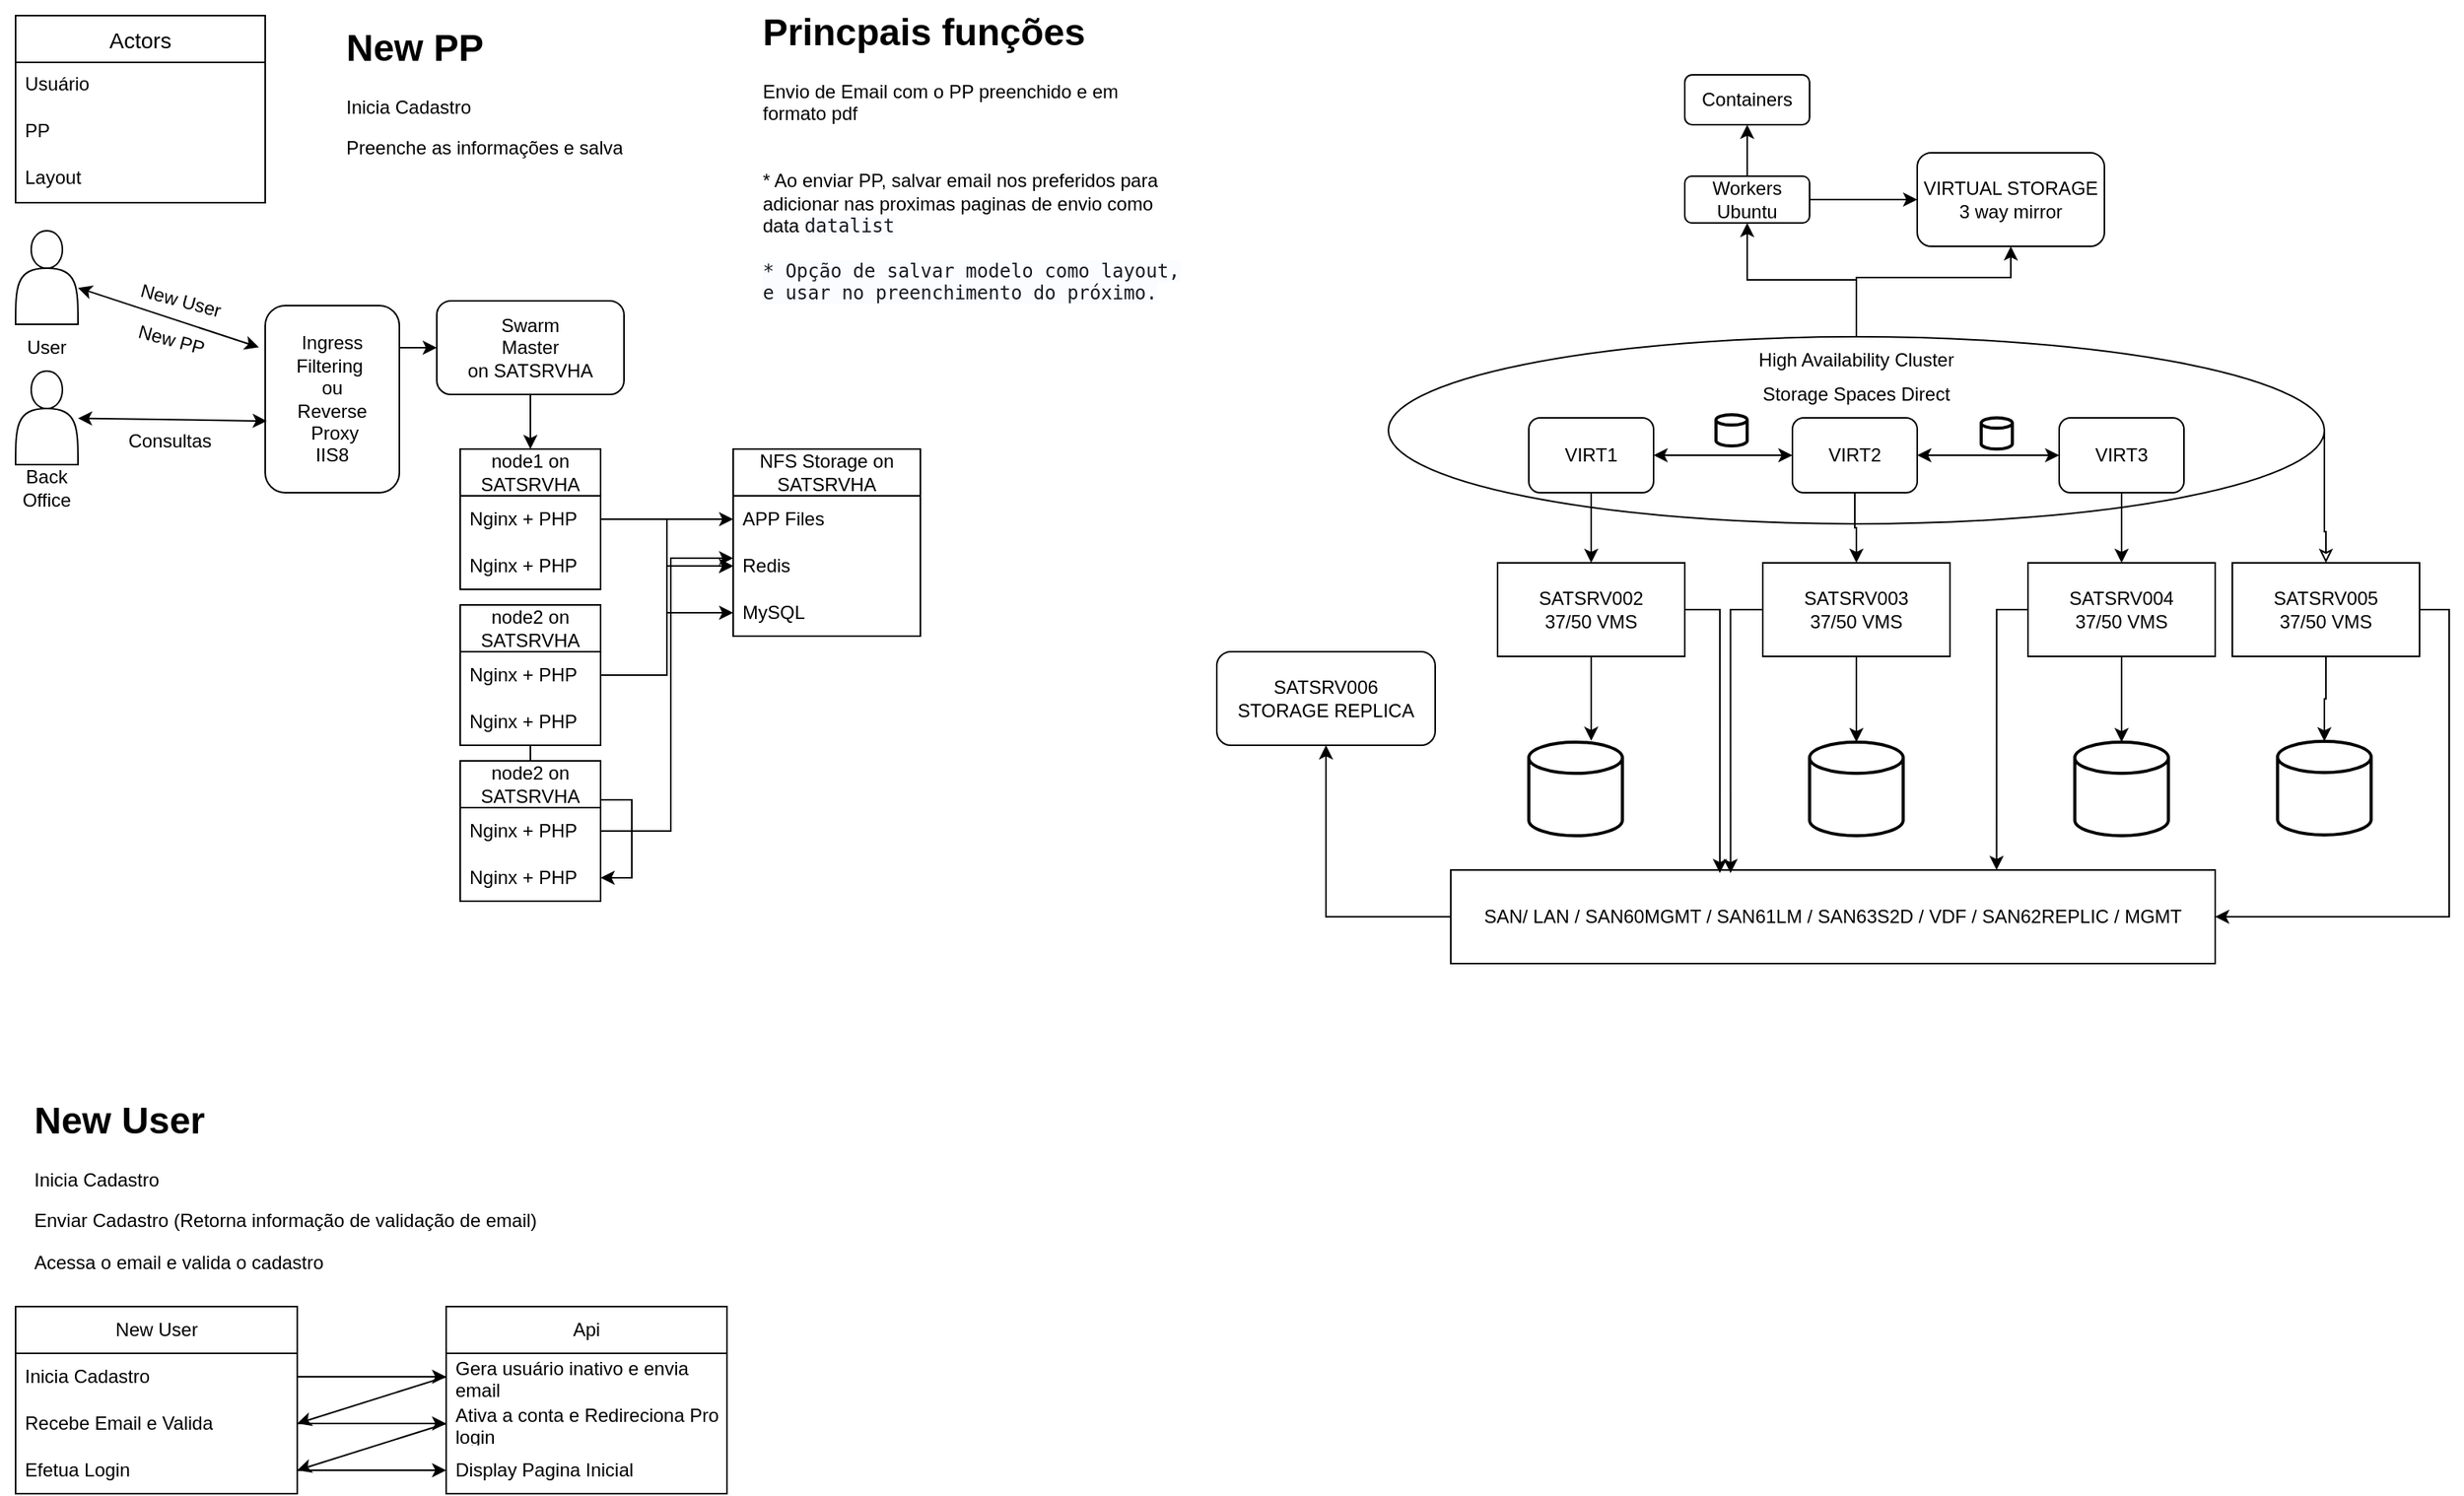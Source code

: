 <mxfile version="26.0.10">
  <diagram name="Página-1" id="sRb1VMFzk7k9GQqIcpJP">
    <mxGraphModel dx="1434" dy="738" grid="1" gridSize="10" guides="1" tooltips="1" connect="1" arrows="1" fold="1" page="1" pageScale="1" pageWidth="827" pageHeight="1169" math="0" shadow="0">
      <root>
        <mxCell id="0" />
        <mxCell id="1" parent="0" />
        <mxCell id="ARVa0btEPRFmbiTW9nYL-86" value="" style="ellipse;whiteSpace=wrap;html=1;fillColor=none;" parent="1" vertex="1">
          <mxGeometry x="960" y="228" width="600" height="120" as="geometry" />
        </mxCell>
        <mxCell id="Wn1Gz2yx4NgpHpHnQSWB-1" value="&lt;div&gt;Ingress Filtering&amp;nbsp;&lt;/div&gt;&lt;div&gt;ou&lt;/div&gt;&lt;div&gt;Reverse&lt;/div&gt;&lt;div&gt;&lt;span style=&quot;background-color: transparent; color: light-dark(rgb(0, 0, 0), rgb(255, 255, 255));&quot;&gt;&amp;nbsp;Proxy&lt;/span&gt;&lt;/div&gt;&lt;div&gt;&lt;span style=&quot;background-color: transparent; color: light-dark(rgb(0, 0, 0), rgb(255, 255, 255));&quot;&gt;IIS8&lt;/span&gt;&lt;/div&gt;" style="rounded=1;whiteSpace=wrap;html=1;" parent="1" vertex="1">
          <mxGeometry x="240" y="208" width="86" height="120" as="geometry" />
        </mxCell>
        <mxCell id="Wn1Gz2yx4NgpHpHnQSWB-8" style="rounded=0;orthogonalLoop=1;jettySize=auto;html=1;entryX=-0.047;entryY=0.223;entryDx=0;entryDy=0;entryPerimeter=0;startArrow=classic;startFill=1;" parent="1" source="Wn1Gz2yx4NgpHpHnQSWB-6" target="Wn1Gz2yx4NgpHpHnQSWB-1" edge="1">
          <mxGeometry relative="1" as="geometry" />
        </mxCell>
        <mxCell id="Wn1Gz2yx4NgpHpHnQSWB-10" value="New User" style="text;html=1;align=center;verticalAlign=middle;whiteSpace=wrap;rounded=0;rotation=15;" parent="1" vertex="1">
          <mxGeometry x="151.29" y="195" width="70" height="20" as="geometry" />
        </mxCell>
        <mxCell id="ARVa0btEPRFmbiTW9nYL-18" style="edgeStyle=orthogonalEdgeStyle;rounded=0;orthogonalLoop=1;jettySize=auto;html=1;entryX=0.5;entryY=0;entryDx=0;entryDy=0;" parent="1" source="Wn1Gz2yx4NgpHpHnQSWB-64" target="ARVa0btEPRFmbiTW9nYL-1" edge="1">
          <mxGeometry relative="1" as="geometry" />
        </mxCell>
        <mxCell id="Wn1Gz2yx4NgpHpHnQSWB-64" value="Swarm&lt;div&gt;Master&lt;/div&gt;&lt;div&gt;on SATSRVHA&lt;/div&gt;" style="rounded=1;whiteSpace=wrap;html=1;" parent="1" vertex="1">
          <mxGeometry x="350" y="205" width="120" height="60" as="geometry" />
        </mxCell>
        <mxCell id="Wn1Gz2yx4NgpHpHnQSWB-68" style="edgeStyle=orthogonalEdgeStyle;rounded=0;orthogonalLoop=1;jettySize=auto;html=1;entryX=1;entryY=0.225;entryDx=0;entryDy=0;entryPerimeter=0;startArrow=classic;startFill=1;endArrow=none;endFill=0;" parent="1" source="Wn1Gz2yx4NgpHpHnQSWB-64" target="Wn1Gz2yx4NgpHpHnQSWB-1" edge="1">
          <mxGeometry relative="1" as="geometry" />
        </mxCell>
        <mxCell id="upmeUNGwV4wzVVxZJevL-4" value="Actors" style="swimlane;fontStyle=0;childLayout=stackLayout;horizontal=1;startSize=30;horizontalStack=0;resizeParent=1;resizeParentMax=0;resizeLast=0;collapsible=1;marginBottom=0;align=center;fontSize=14;swimlaneLine=1;resizable=1;container=1;" parent="1" vertex="1">
          <mxGeometry x="80" y="22" width="160" height="120" as="geometry" />
        </mxCell>
        <mxCell id="upmeUNGwV4wzVVxZJevL-5" value="Usuário" style="text;strokeColor=none;fillColor=none;spacingLeft=4;spacingRight=4;overflow=hidden;rotatable=0;points=[[0,0.5],[1,0.5]];portConstraint=eastwest;fontSize=12;whiteSpace=wrap;html=1;" parent="upmeUNGwV4wzVVxZJevL-4" vertex="1">
          <mxGeometry y="30" width="160" height="30" as="geometry" />
        </mxCell>
        <mxCell id="upmeUNGwV4wzVVxZJevL-6" value="PP" style="text;strokeColor=none;fillColor=none;spacingLeft=4;spacingRight=4;overflow=hidden;rotatable=0;points=[[0,0.5],[1,0.5]];portConstraint=eastwest;fontSize=12;whiteSpace=wrap;html=1;" parent="upmeUNGwV4wzVVxZJevL-4" vertex="1">
          <mxGeometry y="60" width="160" height="30" as="geometry" />
        </mxCell>
        <mxCell id="upmeUNGwV4wzVVxZJevL-7" value="Layout" style="text;strokeColor=none;fillColor=none;spacingLeft=4;spacingRight=4;overflow=hidden;rotatable=0;points=[[0,0.5],[1,0.5]];portConstraint=eastwest;fontSize=12;whiteSpace=wrap;html=1;" parent="upmeUNGwV4wzVVxZJevL-4" vertex="1">
          <mxGeometry y="90" width="160" height="30" as="geometry" />
        </mxCell>
        <mxCell id="upmeUNGwV4wzVVxZJevL-9" style="rounded=0;orthogonalLoop=1;jettySize=auto;html=1;entryX=0.012;entryY=0.617;entryDx=0;entryDy=0;entryPerimeter=0;startArrow=classic;startFill=1;" parent="1" source="upmeUNGwV4wzVVxZJevL-1" target="Wn1Gz2yx4NgpHpHnQSWB-1" edge="1">
          <mxGeometry relative="1" as="geometry" />
        </mxCell>
        <mxCell id="upmeUNGwV4wzVVxZJevL-10" value="Consultas" style="text;html=1;align=center;verticalAlign=middle;whiteSpace=wrap;rounded=0;rotation=0;" parent="1" vertex="1">
          <mxGeometry x="133.22" y="283.44" width="92.42" height="23.12" as="geometry" />
        </mxCell>
        <mxCell id="upmeUNGwV4wzVVxZJevL-23" value="" style="group" parent="1" vertex="1" connectable="0">
          <mxGeometry x="70" y="250" width="60" height="90" as="geometry" />
        </mxCell>
        <mxCell id="upmeUNGwV4wzVVxZJevL-1" value="" style="shape=actor;whiteSpace=wrap;html=1;movable=1;resizable=1;rotatable=1;deletable=1;editable=1;locked=0;connectable=1;" parent="upmeUNGwV4wzVVxZJevL-23" vertex="1">
          <mxGeometry x="10" width="40" height="60" as="geometry" />
        </mxCell>
        <mxCell id="upmeUNGwV4wzVVxZJevL-2" value="Back Office" style="text;html=1;align=center;verticalAlign=middle;whiteSpace=wrap;rounded=0;movable=1;resizable=1;rotatable=1;deletable=1;editable=1;locked=0;connectable=1;" parent="upmeUNGwV4wzVVxZJevL-23" vertex="1">
          <mxGeometry y="60" width="60" height="30" as="geometry" />
        </mxCell>
        <mxCell id="upmeUNGwV4wzVVxZJevL-24" value="" style="group" parent="1" vertex="1" connectable="0">
          <mxGeometry x="70" y="160" width="60" height="90" as="geometry" />
        </mxCell>
        <mxCell id="Wn1Gz2yx4NgpHpHnQSWB-6" value="" style="shape=actor;whiteSpace=wrap;html=1;" parent="upmeUNGwV4wzVVxZJevL-24" vertex="1">
          <mxGeometry x="10" width="40" height="60" as="geometry" />
        </mxCell>
        <mxCell id="Wn1Gz2yx4NgpHpHnQSWB-7" value="User" style="text;html=1;align=center;verticalAlign=middle;whiteSpace=wrap;rounded=0;" parent="upmeUNGwV4wzVVxZJevL-24" vertex="1">
          <mxGeometry y="60" width="60" height="30" as="geometry" />
        </mxCell>
        <mxCell id="upmeUNGwV4wzVVxZJevL-35" value="New PP" style="text;html=1;align=center;verticalAlign=middle;whiteSpace=wrap;rounded=0;rotation=15;" parent="1" vertex="1">
          <mxGeometry x="137.58" y="220" width="83.71" height="20" as="geometry" />
        </mxCell>
        <mxCell id="CH-ot6qZyjlO4fEg6qcQ-2" value="&lt;h1 style=&quot;margin-top: 0px;&quot;&gt;New User&lt;/h1&gt;&lt;p&gt;Inicia Cadastro&lt;/p&gt;&lt;p&gt;Enviar Cadastro (Retorna informação de validação de email)&lt;/p&gt;&lt;p&gt;Acessa o email e valida o cadastro&lt;/p&gt;" style="text;html=1;whiteSpace=wrap;overflow=hidden;rounded=0;" parent="1" vertex="1">
          <mxGeometry x="90" y="710" width="340" height="130" as="geometry" />
        </mxCell>
        <mxCell id="CH-ot6qZyjlO4fEg6qcQ-4" value="&lt;h1 style=&quot;margin-top: 0px;&quot;&gt;Princpais funções&lt;/h1&gt;&lt;div&gt;Envio de Email com o PP preenchido e em formato pdf&amp;nbsp;&lt;/div&gt;&lt;div&gt;&lt;br&gt;&lt;/div&gt;&lt;div&gt;&lt;br&gt;&lt;/div&gt;&lt;div&gt;* Ao enviar PP, salvar email nos preferidos para adicionar nas proximas paginas de envio como data&amp;nbsp;&lt;span style=&quot;background-color: rgb(250, 252, 255); color: rgb(23, 28, 31); font-family: monospace; white-space-collapse: preserve;&quot;&gt;datalist&lt;/span&gt;&lt;/div&gt;&lt;div&gt;&lt;span style=&quot;background-color: rgb(250, 252, 255); color: rgb(23, 28, 31); font-family: monospace; white-space-collapse: preserve;&quot;&gt;&lt;br&gt;&lt;/span&gt;&lt;/div&gt;&lt;div&gt;&lt;span style=&quot;background-color: rgb(250, 252, 255); color: rgb(23, 28, 31); font-family: monospace; white-space-collapse: preserve;&quot;&gt;* Opção de salvar modelo como layout, e usar no preenchimento do próximo.&lt;/span&gt;&lt;/div&gt;" style="text;html=1;whiteSpace=wrap;overflow=hidden;rounded=0;" parent="1" vertex="1">
          <mxGeometry x="557" y="12" width="270" height="208" as="geometry" />
        </mxCell>
        <mxCell id="ARVa0btEPRFmbiTW9nYL-1" value="node1 on SATSRVHA" style="swimlane;fontStyle=0;childLayout=stackLayout;horizontal=1;startSize=30;horizontalStack=0;resizeParent=1;resizeParentMax=0;resizeLast=0;collapsible=1;marginBottom=0;whiteSpace=wrap;html=1;" parent="1" vertex="1">
          <mxGeometry x="365" y="300" width="90" height="90" as="geometry" />
        </mxCell>
        <mxCell id="ARVa0btEPRFmbiTW9nYL-2" value="Nginx + PHP" style="text;strokeColor=none;fillColor=none;align=left;verticalAlign=middle;spacingLeft=4;spacingRight=4;overflow=hidden;points=[[0,0.5],[1,0.5]];portConstraint=eastwest;rotatable=0;whiteSpace=wrap;html=1;" parent="ARVa0btEPRFmbiTW9nYL-1" vertex="1">
          <mxGeometry y="30" width="90" height="30" as="geometry" />
        </mxCell>
        <mxCell id="ARVa0btEPRFmbiTW9nYL-57" value="Nginx + PHP" style="text;strokeColor=none;fillColor=none;align=left;verticalAlign=middle;spacingLeft=4;spacingRight=4;overflow=hidden;points=[[0,0.5],[1,0.5]];portConstraint=eastwest;rotatable=0;whiteSpace=wrap;html=1;" parent="ARVa0btEPRFmbiTW9nYL-1" vertex="1">
          <mxGeometry y="60" width="90" height="30" as="geometry" />
        </mxCell>
        <mxCell id="ARVa0btEPRFmbiTW9nYL-10" value="NFS Storage on&lt;div&gt;SATSRVHA&lt;/div&gt;" style="swimlane;fontStyle=0;childLayout=stackLayout;horizontal=1;startSize=30;horizontalStack=0;resizeParent=1;resizeParentMax=0;resizeLast=0;collapsible=1;marginBottom=0;whiteSpace=wrap;html=1;" parent="1" vertex="1">
          <mxGeometry x="540" y="300" width="120" height="120" as="geometry" />
        </mxCell>
        <mxCell id="ARVa0btEPRFmbiTW9nYL-12" value="APP Files" style="text;strokeColor=none;fillColor=none;align=left;verticalAlign=middle;spacingLeft=4;spacingRight=4;overflow=hidden;points=[[0,0.5],[1,0.5]];portConstraint=eastwest;rotatable=0;whiteSpace=wrap;html=1;" parent="ARVa0btEPRFmbiTW9nYL-10" vertex="1">
          <mxGeometry y="30" width="120" height="30" as="geometry" />
        </mxCell>
        <mxCell id="ARVa0btEPRFmbiTW9nYL-13" value="Redis" style="text;strokeColor=none;fillColor=none;align=left;verticalAlign=middle;spacingLeft=4;spacingRight=4;overflow=hidden;points=[[0,0.5],[1,0.5]];portConstraint=eastwest;rotatable=0;whiteSpace=wrap;html=1;" parent="ARVa0btEPRFmbiTW9nYL-10" vertex="1">
          <mxGeometry y="60" width="120" height="30" as="geometry" />
        </mxCell>
        <mxCell id="ARVa0btEPRFmbiTW9nYL-44" value="MySQL" style="text;strokeColor=none;fillColor=none;align=left;verticalAlign=middle;spacingLeft=4;spacingRight=4;overflow=hidden;points=[[0,0.5],[1,0.5]];portConstraint=eastwest;rotatable=0;whiteSpace=wrap;html=1;" parent="ARVa0btEPRFmbiTW9nYL-10" vertex="1">
          <mxGeometry y="90" width="120" height="30" as="geometry" />
        </mxCell>
        <mxCell id="ARVa0btEPRFmbiTW9nYL-14" style="edgeStyle=orthogonalEdgeStyle;rounded=0;orthogonalLoop=1;jettySize=auto;html=1;exitX=1;exitY=0.5;exitDx=0;exitDy=0;entryX=0;entryY=0.5;entryDx=0;entryDy=0;startArrow=none;startFill=0;" parent="1" source="ARVa0btEPRFmbiTW9nYL-2" target="ARVa0btEPRFmbiTW9nYL-12" edge="1">
          <mxGeometry relative="1" as="geometry" />
        </mxCell>
        <mxCell id="ARVa0btEPRFmbiTW9nYL-45" style="edgeStyle=orthogonalEdgeStyle;rounded=0;orthogonalLoop=1;jettySize=auto;html=1;entryX=0;entryY=0.5;entryDx=0;entryDy=0;" parent="1" source="ARVa0btEPRFmbiTW9nYL-2" target="ARVa0btEPRFmbiTW9nYL-13" edge="1">
          <mxGeometry relative="1" as="geometry" />
        </mxCell>
        <mxCell id="ARVa0btEPRFmbiTW9nYL-46" style="edgeStyle=orthogonalEdgeStyle;rounded=0;orthogonalLoop=1;jettySize=auto;html=1;exitX=1;exitY=0.5;exitDx=0;exitDy=0;entryX=0;entryY=0.5;entryDx=0;entryDy=0;startArrow=none;startFill=0;" parent="1" source="ARVa0btEPRFmbiTW9nYL-2" target="ARVa0btEPRFmbiTW9nYL-44" edge="1">
          <mxGeometry relative="1" as="geometry" />
        </mxCell>
        <mxCell id="ARVa0btEPRFmbiTW9nYL-63" value="" style="edgeStyle=orthogonalEdgeStyle;rounded=0;orthogonalLoop=1;jettySize=auto;html=1;" parent="1" source="ARVa0btEPRFmbiTW9nYL-47" target="ARVa0btEPRFmbiTW9nYL-61" edge="1">
          <mxGeometry relative="1" as="geometry" />
        </mxCell>
        <mxCell id="ARVa0btEPRFmbiTW9nYL-47" value="node2 on SATSRVHA" style="swimlane;fontStyle=0;childLayout=stackLayout;horizontal=1;startSize=30;horizontalStack=0;resizeParent=1;resizeParentMax=0;resizeLast=0;collapsible=1;marginBottom=0;whiteSpace=wrap;html=1;" parent="1" vertex="1">
          <mxGeometry x="365" y="400" width="90" height="90" as="geometry" />
        </mxCell>
        <mxCell id="ARVa0btEPRFmbiTW9nYL-48" value="Nginx + PHP" style="text;strokeColor=none;fillColor=none;align=left;verticalAlign=middle;spacingLeft=4;spacingRight=4;overflow=hidden;points=[[0,0.5],[1,0.5]];portConstraint=eastwest;rotatable=0;whiteSpace=wrap;html=1;" parent="ARVa0btEPRFmbiTW9nYL-47" vertex="1">
          <mxGeometry y="30" width="90" height="30" as="geometry" />
        </mxCell>
        <mxCell id="ARVa0btEPRFmbiTW9nYL-51" value="Nginx + PHP" style="text;strokeColor=none;fillColor=none;align=left;verticalAlign=middle;spacingLeft=4;spacingRight=4;overflow=hidden;points=[[0,0.5],[1,0.5]];portConstraint=eastwest;rotatable=0;whiteSpace=wrap;html=1;" parent="ARVa0btEPRFmbiTW9nYL-47" vertex="1">
          <mxGeometry y="60" width="90" height="30" as="geometry" />
        </mxCell>
        <mxCell id="ARVa0btEPRFmbiTW9nYL-58" style="edgeStyle=orthogonalEdgeStyle;rounded=0;orthogonalLoop=1;jettySize=auto;html=1;entryX=0;entryY=0.5;entryDx=0;entryDy=0;" parent="1" source="ARVa0btEPRFmbiTW9nYL-48" target="ARVa0btEPRFmbiTW9nYL-13" edge="1">
          <mxGeometry relative="1" as="geometry" />
        </mxCell>
        <mxCell id="ARVa0btEPRFmbiTW9nYL-59" value="node2 on SATSRVHA" style="swimlane;fontStyle=0;childLayout=stackLayout;horizontal=1;startSize=30;horizontalStack=0;resizeParent=1;resizeParentMax=0;resizeLast=0;collapsible=1;marginBottom=0;whiteSpace=wrap;html=1;" parent="1" vertex="1">
          <mxGeometry x="365" y="500" width="90" height="90" as="geometry" />
        </mxCell>
        <mxCell id="ARVa0btEPRFmbiTW9nYL-60" value="Nginx + PHP" style="text;strokeColor=none;fillColor=none;align=left;verticalAlign=middle;spacingLeft=4;spacingRight=4;overflow=hidden;points=[[0,0.5],[1,0.5]];portConstraint=eastwest;rotatable=0;whiteSpace=wrap;html=1;" parent="ARVa0btEPRFmbiTW9nYL-59" vertex="1">
          <mxGeometry y="30" width="90" height="30" as="geometry" />
        </mxCell>
        <mxCell id="ARVa0btEPRFmbiTW9nYL-61" value="Nginx + PHP" style="text;strokeColor=none;fillColor=none;align=left;verticalAlign=middle;spacingLeft=4;spacingRight=4;overflow=hidden;points=[[0,0.5],[1,0.5]];portConstraint=eastwest;rotatable=0;whiteSpace=wrap;html=1;" parent="ARVa0btEPRFmbiTW9nYL-59" vertex="1">
          <mxGeometry y="60" width="90" height="30" as="geometry" />
        </mxCell>
        <mxCell id="ARVa0btEPRFmbiTW9nYL-62" style="edgeStyle=orthogonalEdgeStyle;rounded=0;orthogonalLoop=1;jettySize=auto;html=1;" parent="1" source="ARVa0btEPRFmbiTW9nYL-60" edge="1">
          <mxGeometry relative="1" as="geometry">
            <mxPoint x="540" y="370" as="targetPoint" />
            <Array as="points">
              <mxPoint x="500" y="545" />
              <mxPoint x="500" y="370" />
            </Array>
          </mxGeometry>
        </mxCell>
        <mxCell id="ARVa0btEPRFmbiTW9nYL-64" value="SATSRV002&lt;div&gt;37/50 VMS&lt;/div&gt;" style="rounded=0;whiteSpace=wrap;html=1;" parent="1" vertex="1">
          <mxGeometry x="1030" y="373" width="120" height="60" as="geometry" />
        </mxCell>
        <mxCell id="ARVa0btEPRFmbiTW9nYL-65" value="SATSRV003&lt;div&gt;37/50 VMS&lt;/div&gt;" style="rounded=0;whiteSpace=wrap;html=1;" parent="1" vertex="1">
          <mxGeometry x="1200" y="373" width="120" height="60" as="geometry" />
        </mxCell>
        <mxCell id="ARVa0btEPRFmbiTW9nYL-66" value="SATSRV004&lt;div&gt;37/50 VMS&lt;/div&gt;" style="rounded=0;whiteSpace=wrap;html=1;" parent="1" vertex="1">
          <mxGeometry x="1370" y="373" width="120" height="60" as="geometry" />
        </mxCell>
        <mxCell id="ARVa0btEPRFmbiTW9nYL-71" style="edgeStyle=orthogonalEdgeStyle;rounded=0;orthogonalLoop=1;jettySize=auto;html=1;entryX=0.5;entryY=0;entryDx=0;entryDy=0;" parent="1" source="ARVa0btEPRFmbiTW9nYL-68" target="ARVa0btEPRFmbiTW9nYL-64" edge="1">
          <mxGeometry relative="1" as="geometry" />
        </mxCell>
        <mxCell id="ARVa0btEPRFmbiTW9nYL-68" value="VIRT1" style="rounded=1;whiteSpace=wrap;html=1;" parent="1" vertex="1">
          <mxGeometry x="1050" y="280" width="80" height="48" as="geometry" />
        </mxCell>
        <mxCell id="ARVa0btEPRFmbiTW9nYL-80" style="edgeStyle=orthogonalEdgeStyle;rounded=0;orthogonalLoop=1;jettySize=auto;html=1;entryX=0;entryY=0.5;entryDx=0;entryDy=0;startArrow=classic;startFill=1;" parent="1" source="ARVa0btEPRFmbiTW9nYL-69" target="ARVa0btEPRFmbiTW9nYL-70" edge="1">
          <mxGeometry relative="1" as="geometry" />
        </mxCell>
        <mxCell id="ARVa0btEPRFmbiTW9nYL-81" style="edgeStyle=orthogonalEdgeStyle;rounded=0;orthogonalLoop=1;jettySize=auto;html=1;entryX=1;entryY=0.5;entryDx=0;entryDy=0;startArrow=classic;startFill=1;" parent="1" source="ARVa0btEPRFmbiTW9nYL-69" target="ARVa0btEPRFmbiTW9nYL-68" edge="1">
          <mxGeometry relative="1" as="geometry" />
        </mxCell>
        <mxCell id="ARVa0btEPRFmbiTW9nYL-82" style="edgeStyle=orthogonalEdgeStyle;rounded=0;orthogonalLoop=1;jettySize=auto;html=1;entryX=0.5;entryY=0;entryDx=0;entryDy=0;" parent="1" source="ARVa0btEPRFmbiTW9nYL-69" target="ARVa0btEPRFmbiTW9nYL-65" edge="1">
          <mxGeometry relative="1" as="geometry" />
        </mxCell>
        <mxCell id="ARVa0btEPRFmbiTW9nYL-69" value="VIRT2" style="rounded=1;whiteSpace=wrap;html=1;" parent="1" vertex="1">
          <mxGeometry x="1219" y="280" width="80" height="48" as="geometry" />
        </mxCell>
        <mxCell id="ARVa0btEPRFmbiTW9nYL-73" style="edgeStyle=orthogonalEdgeStyle;rounded=0;orthogonalLoop=1;jettySize=auto;html=1;" parent="1" source="ARVa0btEPRFmbiTW9nYL-70" target="ARVa0btEPRFmbiTW9nYL-66" edge="1">
          <mxGeometry relative="1" as="geometry" />
        </mxCell>
        <mxCell id="ARVa0btEPRFmbiTW9nYL-70" value="VIRT3" style="rounded=1;whiteSpace=wrap;html=1;" parent="1" vertex="1">
          <mxGeometry x="1390" y="280" width="80" height="48" as="geometry" />
        </mxCell>
        <mxCell id="ARVa0btEPRFmbiTW9nYL-74" value="" style="strokeWidth=2;html=1;shape=mxgraph.flowchart.database;whiteSpace=wrap;" parent="1" vertex="1">
          <mxGeometry x="1050" y="488" width="60" height="60" as="geometry" />
        </mxCell>
        <mxCell id="ARVa0btEPRFmbiTW9nYL-75" value="" style="strokeWidth=2;html=1;shape=mxgraph.flowchart.database;whiteSpace=wrap;" parent="1" vertex="1">
          <mxGeometry x="1230" y="488" width="60" height="60" as="geometry" />
        </mxCell>
        <mxCell id="ARVa0btEPRFmbiTW9nYL-76" value="" style="strokeWidth=2;html=1;shape=mxgraph.flowchart.database;whiteSpace=wrap;" parent="1" vertex="1">
          <mxGeometry x="1400" y="488" width="60" height="60" as="geometry" />
        </mxCell>
        <mxCell id="ARVa0btEPRFmbiTW9nYL-77" style="edgeStyle=orthogonalEdgeStyle;rounded=0;orthogonalLoop=1;jettySize=auto;html=1;entryX=0.667;entryY=-0.014;entryDx=0;entryDy=0;entryPerimeter=0;" parent="1" source="ARVa0btEPRFmbiTW9nYL-64" target="ARVa0btEPRFmbiTW9nYL-74" edge="1">
          <mxGeometry relative="1" as="geometry" />
        </mxCell>
        <mxCell id="ARVa0btEPRFmbiTW9nYL-78" style="edgeStyle=orthogonalEdgeStyle;rounded=0;orthogonalLoop=1;jettySize=auto;html=1;entryX=0.5;entryY=0;entryDx=0;entryDy=0;entryPerimeter=0;" parent="1" source="ARVa0btEPRFmbiTW9nYL-65" target="ARVa0btEPRFmbiTW9nYL-75" edge="1">
          <mxGeometry relative="1" as="geometry" />
        </mxCell>
        <mxCell id="ARVa0btEPRFmbiTW9nYL-79" style="edgeStyle=orthogonalEdgeStyle;rounded=0;orthogonalLoop=1;jettySize=auto;html=1;entryX=0.5;entryY=0;entryDx=0;entryDy=0;entryPerimeter=0;" parent="1" source="ARVa0btEPRFmbiTW9nYL-66" target="ARVa0btEPRFmbiTW9nYL-76" edge="1">
          <mxGeometry relative="1" as="geometry" />
        </mxCell>
        <mxCell id="ARVa0btEPRFmbiTW9nYL-83" value="" style="strokeWidth=2;html=1;shape=mxgraph.flowchart.database;whiteSpace=wrap;" parent="1" vertex="1">
          <mxGeometry x="1170" y="278" width="20" height="20" as="geometry" />
        </mxCell>
        <mxCell id="ARVa0btEPRFmbiTW9nYL-85" value="" style="strokeWidth=2;html=1;shape=mxgraph.flowchart.database;whiteSpace=wrap;" parent="1" vertex="1">
          <mxGeometry x="1340" y="280" width="20" height="20" as="geometry" />
        </mxCell>
        <mxCell id="ARVa0btEPRFmbiTW9nYL-87" value="VIRTUAL STORAGE&lt;div&gt;3 way mirror&lt;/div&gt;" style="rounded=1;whiteSpace=wrap;html=1;" parent="1" vertex="1">
          <mxGeometry x="1299" y="110" width="120" height="60" as="geometry" />
        </mxCell>
        <mxCell id="ARVa0btEPRFmbiTW9nYL-89" value="Storage Spaces Direct" style="text;html=1;align=center;verticalAlign=middle;whiteSpace=wrap;rounded=0;" parent="1" vertex="1">
          <mxGeometry x="1190" y="250" width="140" height="30" as="geometry" />
        </mxCell>
        <mxCell id="ARVa0btEPRFmbiTW9nYL-103" style="edgeStyle=orthogonalEdgeStyle;rounded=0;orthogonalLoop=1;jettySize=auto;html=1;entryX=0.5;entryY=1;entryDx=0;entryDy=0;" parent="1" source="ARVa0btEPRFmbiTW9nYL-90" target="ARVa0btEPRFmbiTW9nYL-102" edge="1">
          <mxGeometry relative="1" as="geometry" />
        </mxCell>
        <mxCell id="ARVa0btEPRFmbiTW9nYL-90" value="SAN/ LAN / SAN60MGMT / SAN61LM / SAN63S2D / VDF / SAN62REPLIC / MGMT" style="rounded=0;whiteSpace=wrap;html=1;" parent="1" vertex="1">
          <mxGeometry x="1000" y="570" width="490" height="60" as="geometry" />
        </mxCell>
        <mxCell id="ARVa0btEPRFmbiTW9nYL-93" style="edgeStyle=orthogonalEdgeStyle;rounded=0;orthogonalLoop=1;jettySize=auto;html=1;exitX=0;exitY=0.5;exitDx=0;exitDy=0;entryX=0.714;entryY=0;entryDx=0;entryDy=0;entryPerimeter=0;" parent="1" source="ARVa0btEPRFmbiTW9nYL-66" target="ARVa0btEPRFmbiTW9nYL-90" edge="1">
          <mxGeometry relative="1" as="geometry" />
        </mxCell>
        <mxCell id="ARVa0btEPRFmbiTW9nYL-99" style="edgeStyle=orthogonalEdgeStyle;rounded=0;orthogonalLoop=1;jettySize=auto;html=1;exitX=0.5;exitY=0;exitDx=0;exitDy=0;entryX=0.5;entryY=1;entryDx=0;entryDy=0;" parent="1" source="ARVa0btEPRFmbiTW9nYL-94" target="ARVa0btEPRFmbiTW9nYL-95" edge="1">
          <mxGeometry relative="1" as="geometry" />
        </mxCell>
        <mxCell id="ARVa0btEPRFmbiTW9nYL-101" style="edgeStyle=orthogonalEdgeStyle;rounded=0;orthogonalLoop=1;jettySize=auto;html=1;" parent="1" source="ARVa0btEPRFmbiTW9nYL-94" target="ARVa0btEPRFmbiTW9nYL-87" edge="1">
          <mxGeometry relative="1" as="geometry">
            <Array as="points">
              <mxPoint x="1260" y="190" />
            </Array>
          </mxGeometry>
        </mxCell>
        <mxCell id="ARVa0btEPRFmbiTW9nYL-94" value="High Availability Cluster" style="text;html=1;align=center;verticalAlign=middle;whiteSpace=wrap;rounded=0;" parent="1" vertex="1">
          <mxGeometry x="1190" y="228" width="140" height="30" as="geometry" />
        </mxCell>
        <mxCell id="ARVa0btEPRFmbiTW9nYL-98" style="edgeStyle=orthogonalEdgeStyle;rounded=0;orthogonalLoop=1;jettySize=auto;html=1;entryX=0.5;entryY=1;entryDx=0;entryDy=0;" parent="1" source="ARVa0btEPRFmbiTW9nYL-95" target="ARVa0btEPRFmbiTW9nYL-97" edge="1">
          <mxGeometry relative="1" as="geometry" />
        </mxCell>
        <mxCell id="ARVa0btEPRFmbiTW9nYL-100" style="edgeStyle=orthogonalEdgeStyle;rounded=0;orthogonalLoop=1;jettySize=auto;html=1;entryX=0;entryY=0.5;entryDx=0;entryDy=0;" parent="1" source="ARVa0btEPRFmbiTW9nYL-95" target="ARVa0btEPRFmbiTW9nYL-87" edge="1">
          <mxGeometry relative="1" as="geometry" />
        </mxCell>
        <mxCell id="ARVa0btEPRFmbiTW9nYL-95" value="Workers&lt;div&gt;Ubuntu&lt;/div&gt;" style="rounded=1;whiteSpace=wrap;html=1;" parent="1" vertex="1">
          <mxGeometry x="1150" y="125" width="80" height="30" as="geometry" />
        </mxCell>
        <mxCell id="ARVa0btEPRFmbiTW9nYL-97" value="Containers" style="rounded=1;whiteSpace=wrap;html=1;" parent="1" vertex="1">
          <mxGeometry x="1150" y="60" width="80" height="32" as="geometry" />
        </mxCell>
        <mxCell id="ARVa0btEPRFmbiTW9nYL-102" value="SATSRV006&lt;div&gt;STORAGE REPLICA&lt;/div&gt;" style="rounded=1;whiteSpace=wrap;html=1;" parent="1" vertex="1">
          <mxGeometry x="850" y="430" width="140" height="60" as="geometry" />
        </mxCell>
        <mxCell id="ARVa0btEPRFmbiTW9nYL-104" style="edgeStyle=orthogonalEdgeStyle;rounded=0;orthogonalLoop=1;jettySize=auto;html=1;exitX=1;exitY=0.5;exitDx=0;exitDy=0;entryX=0.352;entryY=0.033;entryDx=0;entryDy=0;entryPerimeter=0;" parent="1" source="ARVa0btEPRFmbiTW9nYL-64" target="ARVa0btEPRFmbiTW9nYL-90" edge="1">
          <mxGeometry relative="1" as="geometry" />
        </mxCell>
        <mxCell id="ARVa0btEPRFmbiTW9nYL-105" style="edgeStyle=orthogonalEdgeStyle;rounded=0;orthogonalLoop=1;jettySize=auto;html=1;exitX=0;exitY=0.5;exitDx=0;exitDy=0;entryX=0.366;entryY=0.033;entryDx=0;entryDy=0;entryPerimeter=0;" parent="1" source="ARVa0btEPRFmbiTW9nYL-65" target="ARVa0btEPRFmbiTW9nYL-90" edge="1">
          <mxGeometry relative="1" as="geometry" />
        </mxCell>
        <mxCell id="ARVa0btEPRFmbiTW9nYL-111" style="edgeStyle=orthogonalEdgeStyle;rounded=0;orthogonalLoop=1;jettySize=auto;html=1;entryX=1;entryY=0.5;entryDx=0;entryDy=0;" parent="1" source="ARVa0btEPRFmbiTW9nYL-108" target="ARVa0btEPRFmbiTW9nYL-90" edge="1">
          <mxGeometry relative="1" as="geometry">
            <Array as="points">
              <mxPoint x="1640" y="403" />
              <mxPoint x="1640" y="600" />
            </Array>
          </mxGeometry>
        </mxCell>
        <mxCell id="ARVa0btEPRFmbiTW9nYL-114" style="edgeStyle=orthogonalEdgeStyle;rounded=0;orthogonalLoop=1;jettySize=auto;html=1;entryX=1;entryY=0.5;entryDx=0;entryDy=0;startArrow=classic;startFill=0;endArrow=none;" parent="1" source="ARVa0btEPRFmbiTW9nYL-108" target="ARVa0btEPRFmbiTW9nYL-86" edge="1">
          <mxGeometry relative="1" as="geometry">
            <Array as="points">
              <mxPoint x="1561" y="353" />
              <mxPoint x="1560" y="353" />
            </Array>
          </mxGeometry>
        </mxCell>
        <mxCell id="ARVa0btEPRFmbiTW9nYL-108" value="SATSRV005&lt;div&gt;37/50 VMS&lt;/div&gt;" style="rounded=0;whiteSpace=wrap;html=1;" parent="1" vertex="1">
          <mxGeometry x="1501" y="373" width="120" height="60" as="geometry" />
        </mxCell>
        <mxCell id="ARVa0btEPRFmbiTW9nYL-109" value="" style="strokeWidth=2;html=1;shape=mxgraph.flowchart.database;whiteSpace=wrap;" parent="1" vertex="1">
          <mxGeometry x="1530" y="487.5" width="60" height="60" as="geometry" />
        </mxCell>
        <mxCell id="ARVa0btEPRFmbiTW9nYL-110" style="edgeStyle=orthogonalEdgeStyle;rounded=0;orthogonalLoop=1;jettySize=auto;html=1;entryX=0.5;entryY=0;entryDx=0;entryDy=0;entryPerimeter=0;" parent="1" source="ARVa0btEPRFmbiTW9nYL-108" target="ARVa0btEPRFmbiTW9nYL-109" edge="1">
          <mxGeometry relative="1" as="geometry" />
        </mxCell>
        <mxCell id="MJmKFxles7q73hkcpPxF-3" value="New User" style="swimlane;fontStyle=0;childLayout=stackLayout;horizontal=1;startSize=30;horizontalStack=0;resizeParent=1;resizeParentMax=0;resizeLast=0;collapsible=1;marginBottom=0;whiteSpace=wrap;html=1;" vertex="1" parent="1">
          <mxGeometry x="80" y="850" width="180.57" height="120" as="geometry" />
        </mxCell>
        <mxCell id="MJmKFxles7q73hkcpPxF-4" value="Inicia Cadastro" style="text;strokeColor=none;fillColor=none;align=left;verticalAlign=middle;spacingLeft=4;spacingRight=4;overflow=hidden;points=[[0,0.5],[1,0.5]];portConstraint=eastwest;rotatable=0;whiteSpace=wrap;html=1;" vertex="1" parent="MJmKFxles7q73hkcpPxF-3">
          <mxGeometry y="30" width="180.57" height="30" as="geometry" />
        </mxCell>
        <mxCell id="MJmKFxles7q73hkcpPxF-5" value="Recebe Email e Valida&lt;span style=&quot;white-space: pre;&quot;&gt;&#x9;&lt;/span&gt;" style="text;strokeColor=none;fillColor=none;align=left;verticalAlign=middle;spacingLeft=4;spacingRight=4;overflow=hidden;points=[[0,0.5],[1,0.5]];portConstraint=eastwest;rotatable=0;whiteSpace=wrap;html=1;" vertex="1" parent="MJmKFxles7q73hkcpPxF-3">
          <mxGeometry y="60" width="180.57" height="30" as="geometry" />
        </mxCell>
        <mxCell id="MJmKFxles7q73hkcpPxF-6" value="Efetua Login" style="text;strokeColor=none;fillColor=none;align=left;verticalAlign=middle;spacingLeft=4;spacingRight=4;overflow=hidden;points=[[0,0.5],[1,0.5]];portConstraint=eastwest;rotatable=0;whiteSpace=wrap;html=1;" vertex="1" parent="MJmKFxles7q73hkcpPxF-3">
          <mxGeometry y="90" width="180.57" height="30" as="geometry" />
        </mxCell>
        <mxCell id="MJmKFxles7q73hkcpPxF-7" value="Api" style="swimlane;fontStyle=0;childLayout=stackLayout;horizontal=1;startSize=30;horizontalStack=0;resizeParent=1;resizeParentMax=0;resizeLast=0;collapsible=1;marginBottom=0;whiteSpace=wrap;html=1;" vertex="1" parent="1">
          <mxGeometry x="356" y="850" width="180" height="120" as="geometry" />
        </mxCell>
        <mxCell id="MJmKFxles7q73hkcpPxF-8" value="Gera usuário inativo e envia email" style="text;strokeColor=none;fillColor=none;align=left;verticalAlign=middle;spacingLeft=4;spacingRight=4;overflow=hidden;points=[[0,0.5],[1,0.5]];portConstraint=eastwest;rotatable=0;whiteSpace=wrap;html=1;" vertex="1" parent="MJmKFxles7q73hkcpPxF-7">
          <mxGeometry y="30" width="180" height="30" as="geometry" />
        </mxCell>
        <mxCell id="MJmKFxles7q73hkcpPxF-9" value="Ativa a conta e Redireciona Pro login" style="text;strokeColor=none;fillColor=none;align=left;verticalAlign=middle;spacingLeft=4;spacingRight=4;overflow=hidden;points=[[0,0.5],[1,0.5]];portConstraint=eastwest;rotatable=0;whiteSpace=wrap;html=1;" vertex="1" parent="MJmKFxles7q73hkcpPxF-7">
          <mxGeometry y="60" width="180" height="30" as="geometry" />
        </mxCell>
        <mxCell id="MJmKFxles7q73hkcpPxF-10" value="Display Pagina Inicial" style="text;strokeColor=none;fillColor=none;align=left;verticalAlign=middle;spacingLeft=4;spacingRight=4;overflow=hidden;points=[[0,0.5],[1,0.5]];portConstraint=eastwest;rotatable=0;whiteSpace=wrap;html=1;" vertex="1" parent="MJmKFxles7q73hkcpPxF-7">
          <mxGeometry y="90" width="180" height="30" as="geometry" />
        </mxCell>
        <mxCell id="MJmKFxles7q73hkcpPxF-11" style="edgeStyle=orthogonalEdgeStyle;rounded=0;orthogonalLoop=1;jettySize=auto;html=1;entryX=0;entryY=0.5;entryDx=0;entryDy=0;" edge="1" parent="1" source="MJmKFxles7q73hkcpPxF-4" target="MJmKFxles7q73hkcpPxF-8">
          <mxGeometry relative="1" as="geometry" />
        </mxCell>
        <mxCell id="MJmKFxles7q73hkcpPxF-13" style="edgeStyle=orthogonalEdgeStyle;rounded=0;orthogonalLoop=1;jettySize=auto;html=1;entryX=0;entryY=0.5;entryDx=0;entryDy=0;" edge="1" parent="1" source="MJmKFxles7q73hkcpPxF-5" target="MJmKFxles7q73hkcpPxF-9">
          <mxGeometry relative="1" as="geometry" />
        </mxCell>
        <mxCell id="MJmKFxles7q73hkcpPxF-15" style="edgeStyle=orthogonalEdgeStyle;rounded=0;orthogonalLoop=1;jettySize=auto;html=1;entryX=0;entryY=0.5;entryDx=0;entryDy=0;" edge="1" parent="1" source="MJmKFxles7q73hkcpPxF-6" target="MJmKFxles7q73hkcpPxF-10">
          <mxGeometry relative="1" as="geometry" />
        </mxCell>
        <mxCell id="MJmKFxles7q73hkcpPxF-17" style="rounded=0;orthogonalLoop=1;jettySize=auto;html=1;exitX=0;exitY=0.5;exitDx=0;exitDy=0;entryX=1;entryY=0.5;entryDx=0;entryDy=0;" edge="1" parent="1" source="MJmKFxles7q73hkcpPxF-9" target="MJmKFxles7q73hkcpPxF-6">
          <mxGeometry relative="1" as="geometry" />
        </mxCell>
        <mxCell id="MJmKFxles7q73hkcpPxF-18" style="rounded=0;orthogonalLoop=1;jettySize=auto;html=1;entryX=1;entryY=0.5;entryDx=0;entryDy=0;exitX=0;exitY=0.5;exitDx=0;exitDy=0;" edge="1" parent="1" source="MJmKFxles7q73hkcpPxF-8" target="MJmKFxles7q73hkcpPxF-5">
          <mxGeometry relative="1" as="geometry" />
        </mxCell>
        <mxCell id="MJmKFxles7q73hkcpPxF-19" value="&lt;h1 style=&quot;margin-top: 0px;&quot;&gt;New PP&lt;/h1&gt;&lt;p&gt;Inicia Cadastro&lt;/p&gt;&lt;p&gt;Preenche as informações e salva&lt;/p&gt;" style="text;html=1;whiteSpace=wrap;overflow=hidden;rounded=0;" vertex="1" parent="1">
          <mxGeometry x="290" y="22" width="220" height="98" as="geometry" />
        </mxCell>
      </root>
    </mxGraphModel>
  </diagram>
</mxfile>

